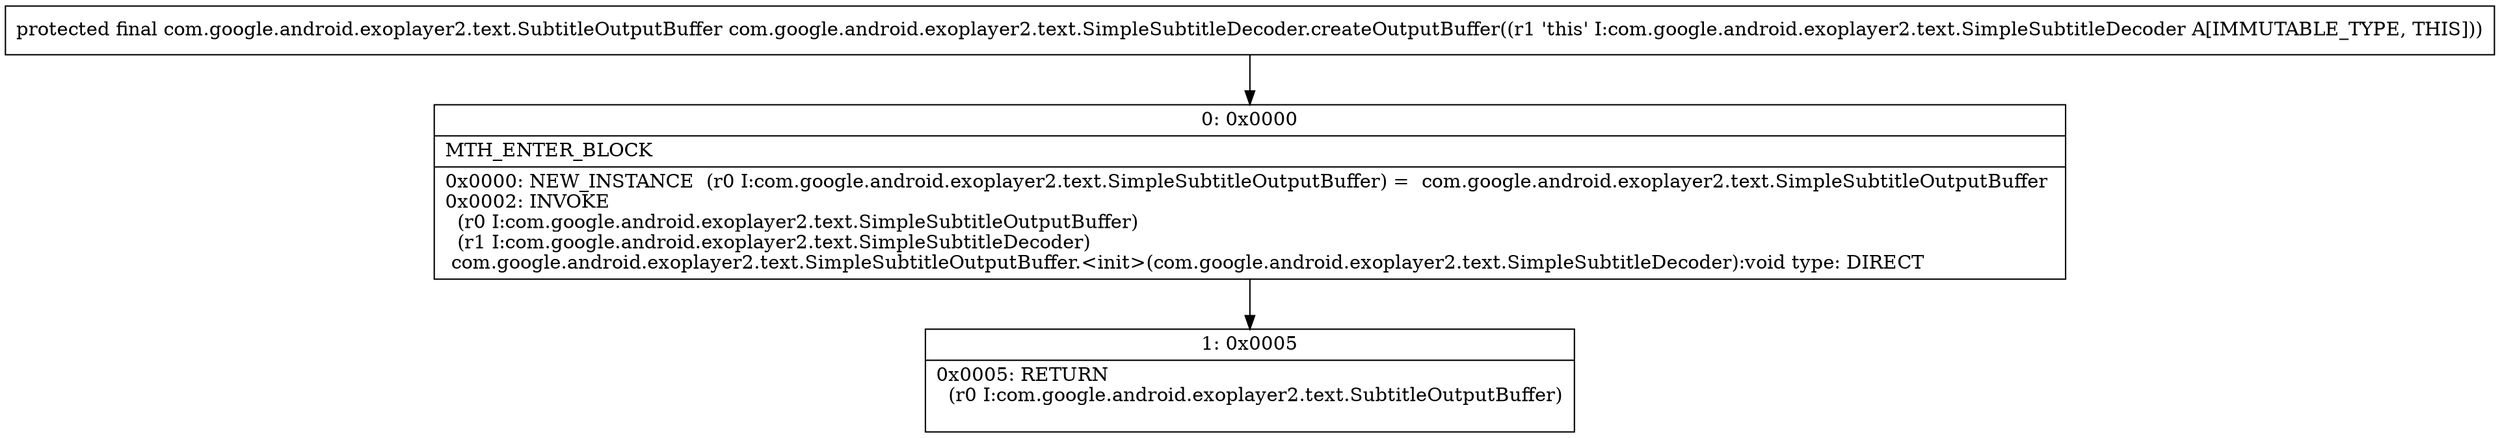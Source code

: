 digraph "CFG forcom.google.android.exoplayer2.text.SimpleSubtitleDecoder.createOutputBuffer()Lcom\/google\/android\/exoplayer2\/text\/SubtitleOutputBuffer;" {
Node_0 [shape=record,label="{0\:\ 0x0000|MTH_ENTER_BLOCK\l|0x0000: NEW_INSTANCE  (r0 I:com.google.android.exoplayer2.text.SimpleSubtitleOutputBuffer) =  com.google.android.exoplayer2.text.SimpleSubtitleOutputBuffer \l0x0002: INVOKE  \l  (r0 I:com.google.android.exoplayer2.text.SimpleSubtitleOutputBuffer)\l  (r1 I:com.google.android.exoplayer2.text.SimpleSubtitleDecoder)\l com.google.android.exoplayer2.text.SimpleSubtitleOutputBuffer.\<init\>(com.google.android.exoplayer2.text.SimpleSubtitleDecoder):void type: DIRECT \l}"];
Node_1 [shape=record,label="{1\:\ 0x0005|0x0005: RETURN  \l  (r0 I:com.google.android.exoplayer2.text.SubtitleOutputBuffer)\l \l}"];
MethodNode[shape=record,label="{protected final com.google.android.exoplayer2.text.SubtitleOutputBuffer com.google.android.exoplayer2.text.SimpleSubtitleDecoder.createOutputBuffer((r1 'this' I:com.google.android.exoplayer2.text.SimpleSubtitleDecoder A[IMMUTABLE_TYPE, THIS])) }"];
MethodNode -> Node_0;
Node_0 -> Node_1;
}

